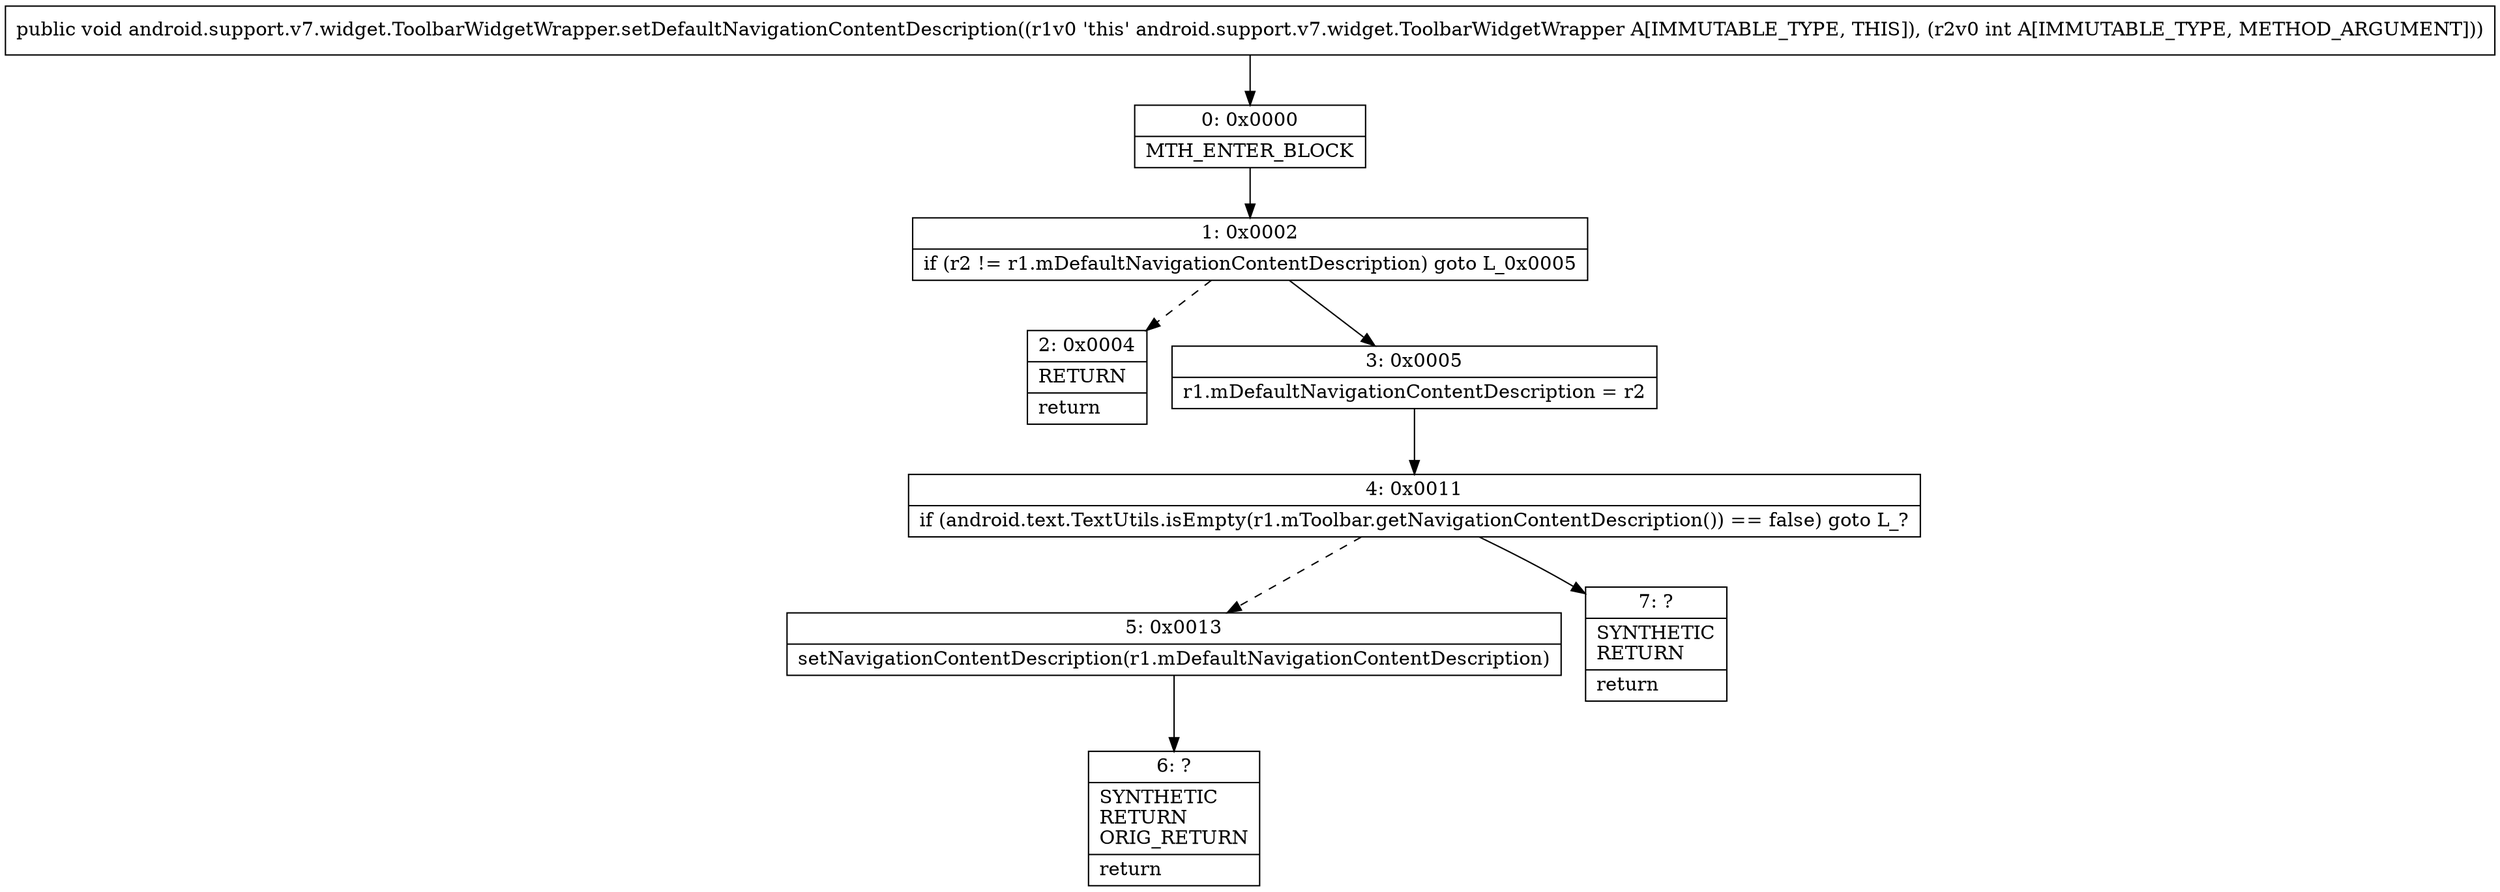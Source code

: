 digraph "CFG forandroid.support.v7.widget.ToolbarWidgetWrapper.setDefaultNavigationContentDescription(I)V" {
Node_0 [shape=record,label="{0\:\ 0x0000|MTH_ENTER_BLOCK\l}"];
Node_1 [shape=record,label="{1\:\ 0x0002|if (r2 != r1.mDefaultNavigationContentDescription) goto L_0x0005\l}"];
Node_2 [shape=record,label="{2\:\ 0x0004|RETURN\l|return\l}"];
Node_3 [shape=record,label="{3\:\ 0x0005|r1.mDefaultNavigationContentDescription = r2\l}"];
Node_4 [shape=record,label="{4\:\ 0x0011|if (android.text.TextUtils.isEmpty(r1.mToolbar.getNavigationContentDescription()) == false) goto L_?\l}"];
Node_5 [shape=record,label="{5\:\ 0x0013|setNavigationContentDescription(r1.mDefaultNavigationContentDescription)\l}"];
Node_6 [shape=record,label="{6\:\ ?|SYNTHETIC\lRETURN\lORIG_RETURN\l|return\l}"];
Node_7 [shape=record,label="{7\:\ ?|SYNTHETIC\lRETURN\l|return\l}"];
MethodNode[shape=record,label="{public void android.support.v7.widget.ToolbarWidgetWrapper.setDefaultNavigationContentDescription((r1v0 'this' android.support.v7.widget.ToolbarWidgetWrapper A[IMMUTABLE_TYPE, THIS]), (r2v0 int A[IMMUTABLE_TYPE, METHOD_ARGUMENT])) }"];
MethodNode -> Node_0;
Node_0 -> Node_1;
Node_1 -> Node_2[style=dashed];
Node_1 -> Node_3;
Node_3 -> Node_4;
Node_4 -> Node_5[style=dashed];
Node_4 -> Node_7;
Node_5 -> Node_6;
}

